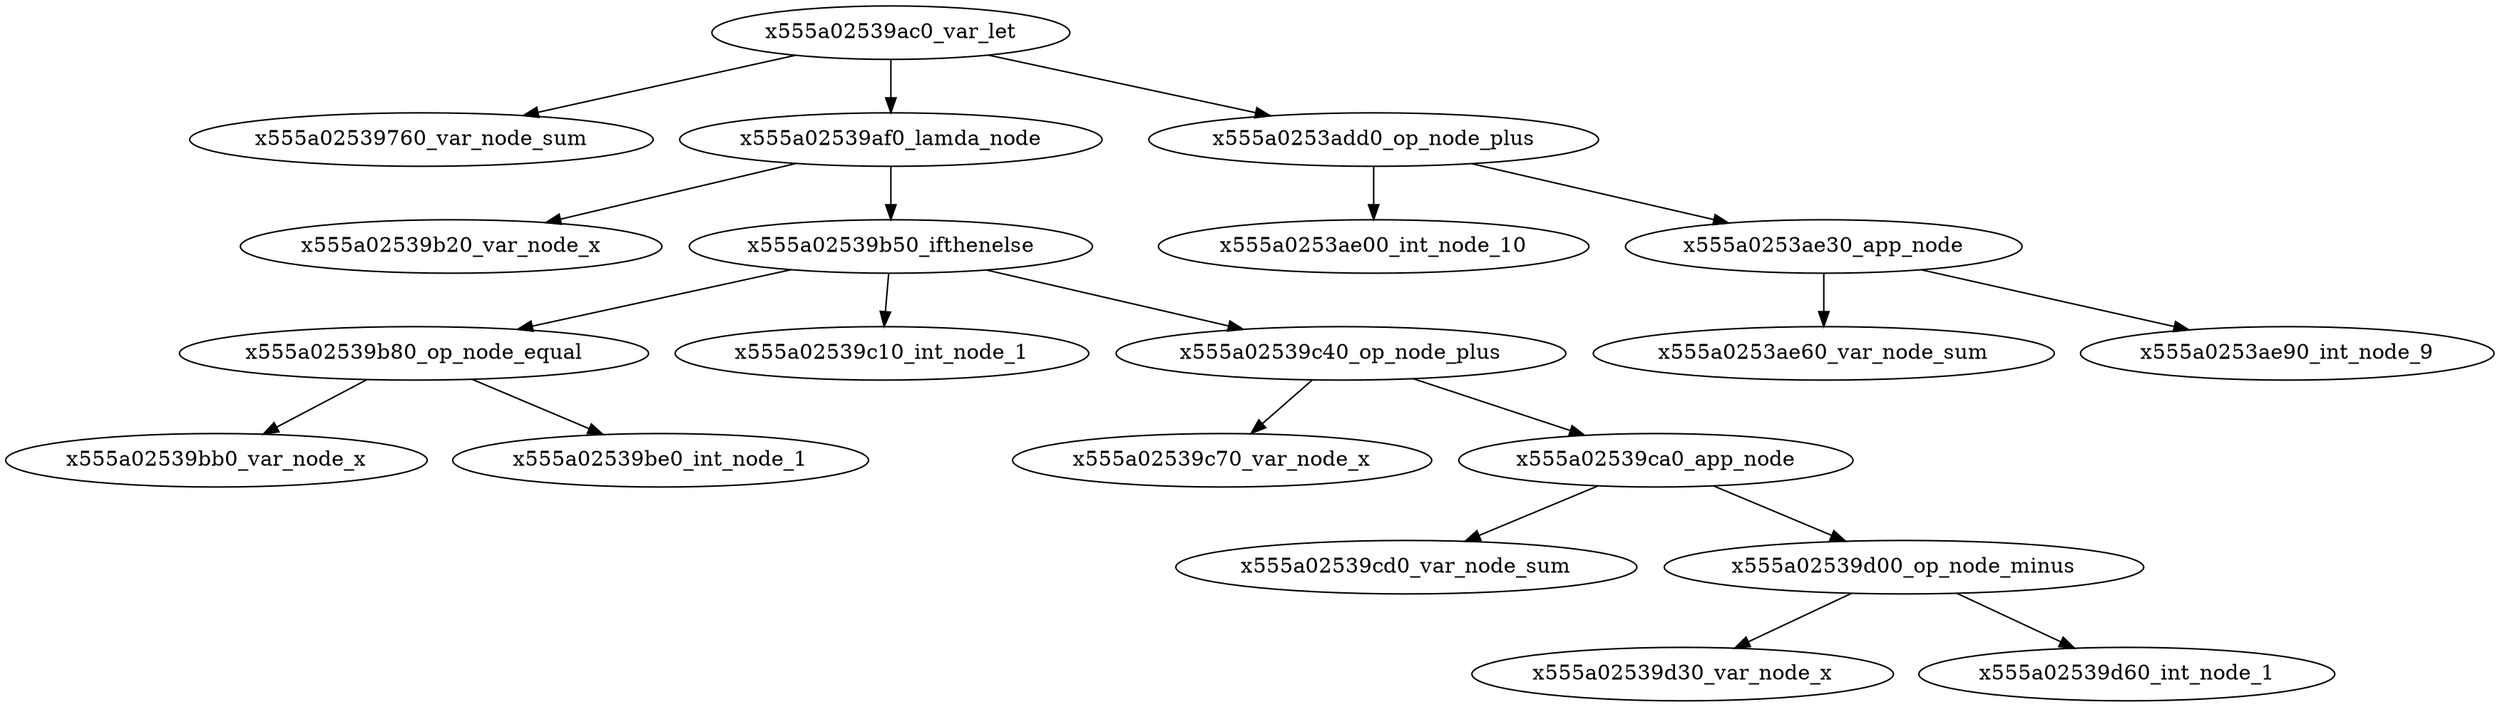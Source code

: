 digraph G {
x555a02539ac0_var_let -> x555a02539760_var_node_sum
x555a02539ac0_var_let -> x555a02539af0_lamda_node
x555a02539af0_lamda_node -> x555a02539b20_var_node_x
x555a02539af0_lamda_node -> x555a02539b50_ifthenelse
x555a02539b50_ifthenelse -> x555a02539b80_op_node_equal
x555a02539b80_op_node_equal -> x555a02539bb0_var_node_x
x555a02539b80_op_node_equal -> x555a02539be0_int_node_1
x555a02539b50_ifthenelse -> x555a02539c10_int_node_1
x555a02539b50_ifthenelse -> x555a02539c40_op_node_plus
x555a02539c40_op_node_plus -> x555a02539c70_var_node_x
x555a02539c40_op_node_plus -> x555a02539ca0_app_node
x555a02539ca0_app_node -> x555a02539cd0_var_node_sum
x555a02539ca0_app_node -> x555a02539d00_op_node_minus
x555a02539d00_op_node_minus -> x555a02539d30_var_node_x
x555a02539d00_op_node_minus -> x555a02539d60_int_node_1
x555a02539ac0_var_let -> x555a0253add0_op_node_plus
x555a0253add0_op_node_plus -> x555a0253ae00_int_node_10
x555a0253add0_op_node_plus -> x555a0253ae30_app_node
x555a0253ae30_app_node -> x555a0253ae60_var_node_sum
x555a0253ae30_app_node -> x555a0253ae90_int_node_9
}